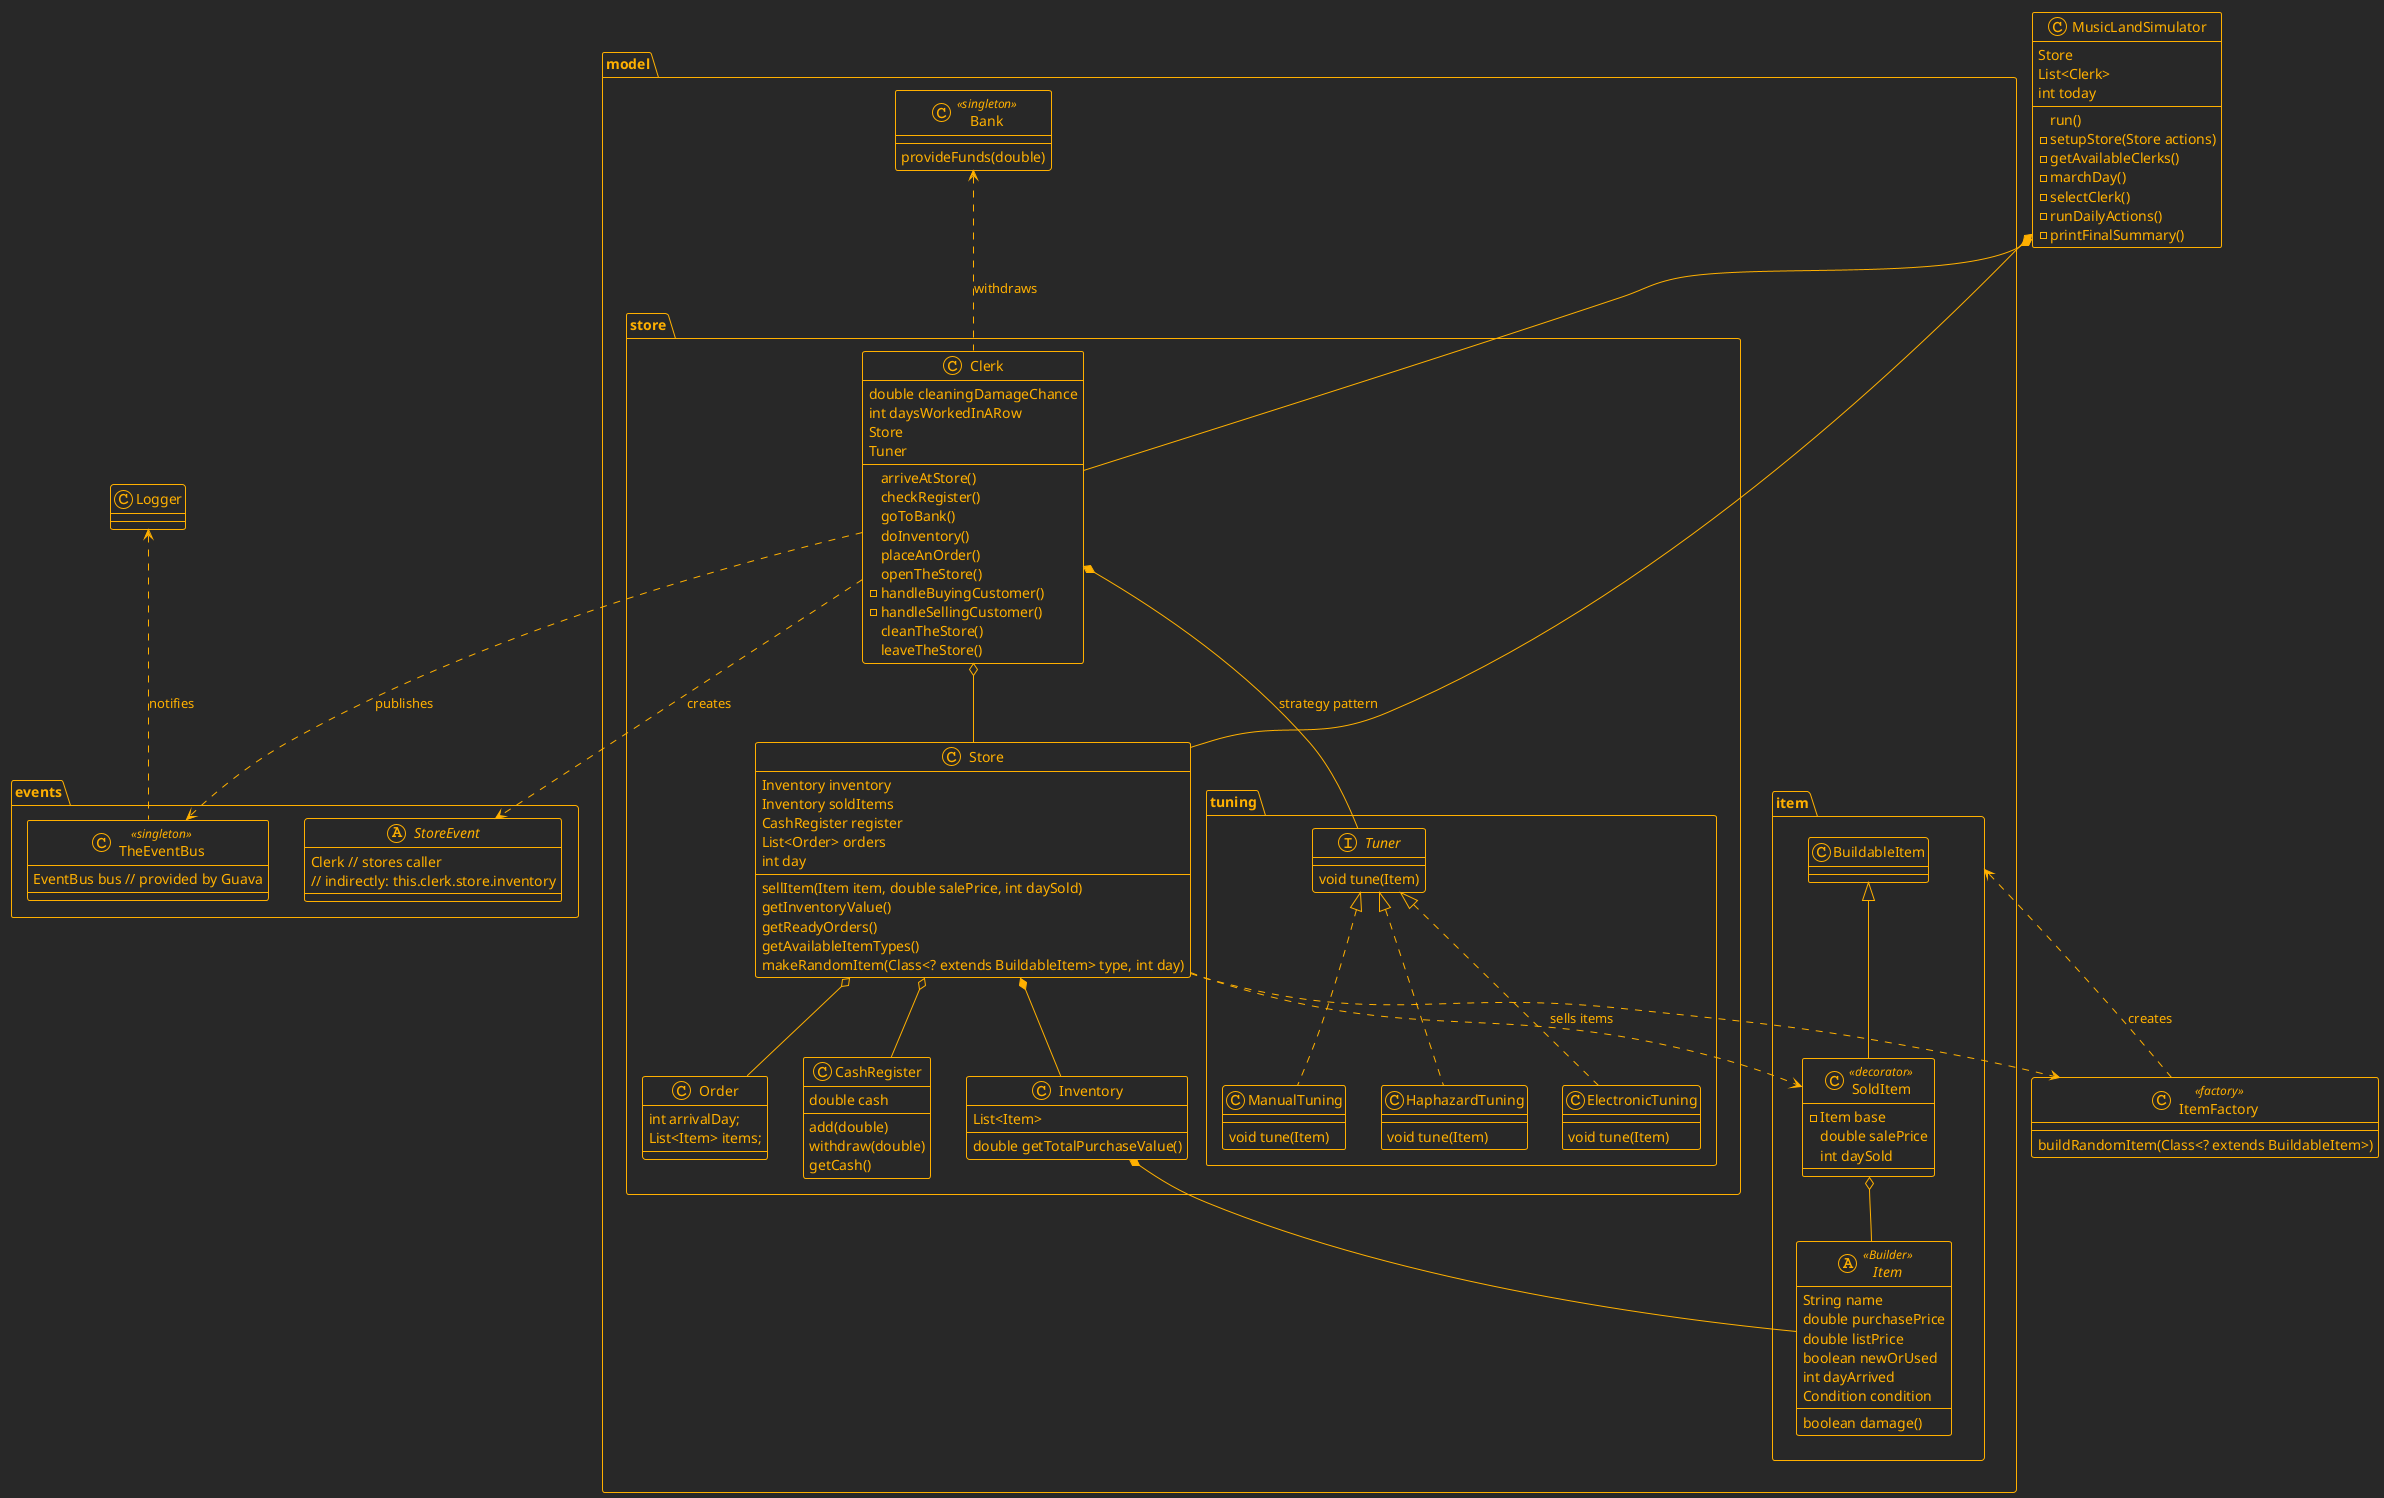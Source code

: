 @startuml

!theme crt-amber

<style>
header {
  HorizontalAlignment left
}
</style>

package "model" {

  '================================================================
  ' Item Package: Defines all sellable items and their properties.
  '================================================================
  package "item" {

    ' --- Base Item Definition ---
    abstract class Item <<Builder>> {
      String name
      double purchasePrice
      double listPrice
      boolean newOrUsed
      int dayArrived
      Condition condition
      boolean damage()
    }

    /'  note top'/
    /'    All subclasses of 'Item' follow a hierarchical'/
    /'    builder pattern. See baeldung.com link in the'/
    /'    source code.'/
    /'  end note'/

    class SoldItem <<decorator>> extends BuildableItem {
      - Item base
      double salePrice
      int daySold
    }

  /''/
  /'  enum Condition {'/
  /'    POOR'/
  /'    FAIR'/
  /'    GOOD'/
  /'    VERY_GOOD'/
  /'    EXCELLENT'/
  /'  }'/
  /''/
  /'  ' --- Music Media ---'/
  /'  abstract class Music <<Builder>> extends BuildableItem {'/
  /'    String band'/
  /'    String album'/
  /'  }'/
  /'  class PaperScore <<Builder>> extends Music {}'/
  /'  class CD <<Builder>> extends Music {}'/
  /'  class Vinyl <<Builder>> extends Music {}'/
  /'  class Cassette <<Builder>> extends Music {}'/
  /''/
  /'  ' --- Media Players ---'/
  /'  abstract class Players <<Builder>> extends BuildableItem {'/
  /'    boolean isEqualized'/
  /'  }'/
  /'  class CDPlayer <<Builder>> extends Players {}'/
  /'  class RecordPlayer <<Builder>> extends Players {}'/
  /'  class MP3Player <<Builder>> extends Players {}'/
  /'  class CassettePlayer <<Builder>> extends Music {}'/
  /''/
  /'  ' --- Instruments ---'/
  /'  abstract class Instruments <<Builder>> extends BuildableItem {}'/
  /''/
  /'  abstract class Stringed <<Builder>> extends Instruments {'/
  /'    boolean isElectric'/
  /'    boolean isTuned'/
  /'  }'/
  /'  class Guitar <<Builder>> extends Stringed {}'/
  /'  class Bass <<Builder>> extends Stringed {}'/
  /'  class Mandolin <<Builder>> extends Stringed {}'/
  /''/
  /'  abstract class Wind <<Builder>> extends Instruments {'/
  /'    boolean isAdjusted'/
  /'  }'/
  /'  class Flute <<Builder>> extends Wind {'/
  /'    FluteMaterial type'/
  /'  }'/
  /'  enum FluteMaterial {'/
  /'    SILVER'/
  /'    WOOD'/
  /'    GOLD'/
  /'  }'/
  /'  class Harmonica <<Builder>> extends Wind {'/
  /'    HarmonicaKey key'/
  /'  }'/
  /'  enum HarmonicaKey {'/
  /'    A'/
  /'    C'/
  /'    F'/
  /'    G'/
  /'  }'/
  /'  class Saxophone <<Builder>> extends Wind {}'/
  /''/
  /'  ' --- Clothing ---'/
  /'  abstract class Clothing <<Builder>> extends BuildableItem {}'/
  /'  class Hat <<Builder>> extends Clothing {'/
  /'    String hatSize'/
  /'  }'/
  /'  class Shirt <<Builder>> extends Clothing {'/
  /'    ShirtSize shirtSize'/
  /'  }'/
  /'  enum ShirtSize {'/
  /'    XS'/
  /'    S'/
  /'    M'/
  /'    LG'/
  /'    XL'/
  /'  }'/
  /'  class Bandana <<Builder>> extends Clothing {}'/
  /''/
  /'  ' --- Accessories ---'/
  /'  abstract class Accessories <<Builder>> extends BuildableItem {}'/
  /'  class PracticeAmp <<Builder>> extends Accessories {'/
  /'    int wattage'/
  /'  }'/
  /'  class Cable <<Builder>> extends Accessories {'/
  /'    int length'/
  /'  }'/
  /'  class Strings <<Builder>> extends Accessories {'/
  /'    StringType type'/
  /'  }'/
  /'  enum StringType {'/
  /'    GUITAR'/
  /'    BASS'/
  /'    MANDOLIN'/
  /'  }'/
  /'  class GigBag <<Builder>> extends Accessories {}'/
  /''/
  /'  ' --- Relationships within Item Package ---'/
  /'  Item --> Condition : has a'/
  /'  Flute --> FluteMaterial : has a'/
  /'  Harmonica --> HarmonicaKey : has a'/
  /'  Shirt --> ShirtSize : has a'/
  /'  Strings --> StringType : has a'/
  SoldItem o-- Item

  }

  '================================================================
  ' Store Package: Defines the store, staff, and customer logic.
  '================================================================
  package "store" {
    class Store {
      Inventory inventory
      Inventory soldItems
      CashRegister register
      List<Order> orders
      int day
      sellItem(Item item, double salePrice, int daySold)
      getInventoryValue()
      getReadyOrders()
      getAvailableItemTypes()
      makeRandomItem(Class<? extends BuildableItem> type, int day)
    }

    class Inventory {
      List<Item>
      double getTotalPurchaseValue()
    }

    class Order {
      int arrivalDay;
      List<Item> items;
    }

    class CashRegister {
      double cash
      add(double)
      withdraw(double)
      getCash()
    }

    class Clerk {
      double cleaningDamageChance
      int daysWorkedInARow
      Store
      Tuner
      arriveAtStore()
      checkRegister()
      goToBank()
      doInventory()
      placeAnOrder()
      openTheStore()
      -handleBuyingCustomer()
      -handleSellingCustomer()
      cleanTheStore()
      leaveTheStore()
    }

    package "tuning" {
      interface Tuner {
        void tune(Item)
      }

      class HaphazardTuning implements Tuner {
        void tune(Item)
      }

      class ElectronicTuning implements Tuner {
        void tune(Item)
      }

      class ManualTuning implements Tuner {
        void tune(Item)
      }

    }

    ' --- Relationships within Store Package ---
    Store o-- Order
    Store o-- CashRegister
    Store *-- Inventory
    Store ..> SoldItem : sells items
    Inventory *-- Item
    Clerk o-- Store
    Clerk *-- Tuner : strategy pattern
  }

  '================================================================
  ' Singleton and Factory Definitions
  '================================================================
  class Bank <<singleton>> {
    provideFunds(double)
  }

  Bank <.. Clerk : withdraws

}

package "events" {
  class TheEventBus <<singleton>> {
    EventBus bus // provided by Guava
  }

  abstract class StoreEvent {
    Clerk // stores caller
    // indirectly: this.clerk.store.inventory
  }

  /''Publish which clerk has arrived at the store.'/
  /''Publish number of items added to inventory (if any).'/
  /'class ArriveAtStoreEvent extends StoreEvent {'/
  /'  Clerk'/
  /'  Store'/
  /'}'/
  /''/
  /''Publish the amount of money in the register.'/
  /'class CheckRegisterEvent extends StoreEvent {'/
  /'  Clerk'/
  /'  Store'/
  /'}'/
  /''/
  /''Publish the amount of money in the register.'/
  /'class GoToBankEvent extends StoreEvent {'/
  /'  Clerk'/
  /'  Store'/
  /'  int newAmntInRegister'/
  /'}'/
  /''/
  /''Publish the total number of items.'/
  /''DoInventory: Publish the total purchase price value of inventory items.'/
  /'class DoInventoryEvent extends StoreEvent {'/
  /'  Clerk'/
  /'  Store'/
  /'  Inventory recentlyDamaged'/
  /'}'/
  /''/
  /''Publish the total number of items ordered.'/
  /'class PlaceAnOrderEvent extends StoreEvent {'/
  /'  Clerk'/
  /'  Store'/
  /'  Inventory recentlyOrdered'/
  /'}'/
  /''/
  /''Publish the total number of items sold.'/
  /'class OpenTheStoreEvent extends StoreEvent {'/
  /'  Clerk'/
  /'  Store'/
  /'  Inventory recentlySold'/
  /'  Inventory recentlyPurchased'/
  /'}'/
  /''/
  /''Publish the total number of items damaged in cleaning.'/
  /'class CleanTheStoreEvent extends StoreEvent {'/
  /'  Clerk'/
  /'  Store'/
  /'  Inventory recentlyDamaged'/
  /'}'/
  /''/
  /''Publish which clerk has left the store'/
  /'class LeaveTheStoreEvent extends StoreEvent {'/
  /'  Clerk'/
  /'  Store'/
  /'}'/

  ' --- Relationships within Package ---
  Clerk ..> TheEventBus : publishes
  Clerk ..> StoreEvent : creates
  /'DoInventoryEvent o-- Inventory'/
  /'PlaceAnOrderEvent o-- Inventory'/
  /'OpenTheStoreEvent o-- Inventory'/
  /'CleanTheStoreEvent o-- Inventory'/

}

'================================================================
' Top-Level Simulation Components
'================================================================
class Logger {
}

class ItemFactory <<factory>> {
  buildRandomItem(Class<? extends BuildableItem>)
}

class MusicLandSimulator {
  Store
  List<Clerk>
  int today
  run()
  -setupStore(Store actions)
  -getAvailableClerks()
  -marchDay()
  -selectClerk()
  -runDailyActions()
  -printFinalSummary()
}

' --- Top-Level Relationships ---
MusicLandSimulator *-- Store
MusicLandSimulator *-- Clerk
Store ..> ItemFactory
ItemFactory ..> item : creates
Logger <.. TheEventBus : notifies

@enduml
